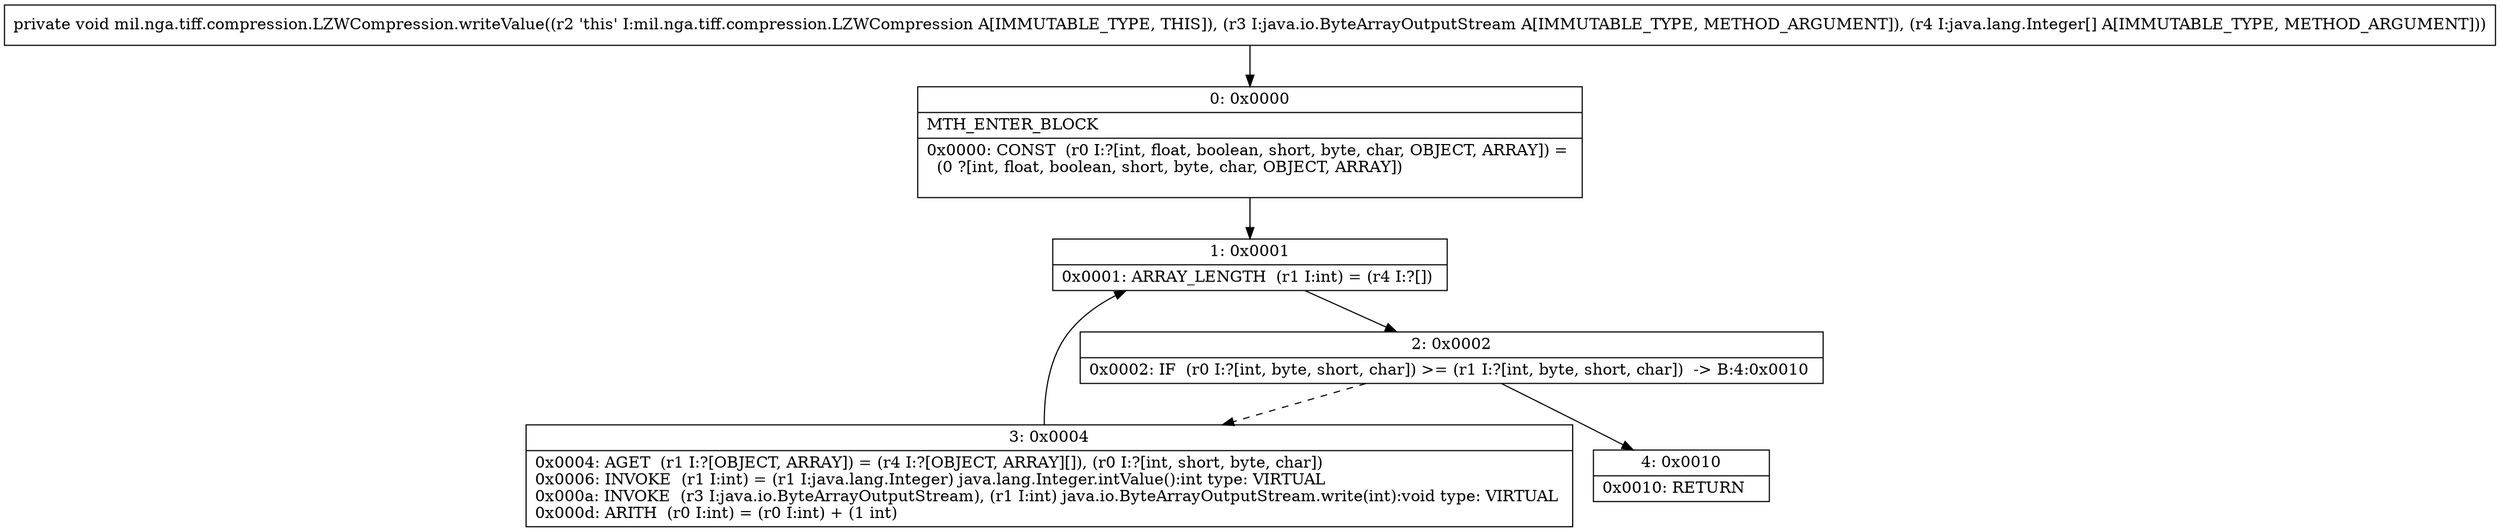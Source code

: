 digraph "CFG formil.nga.tiff.compression.LZWCompression.writeValue(Ljava\/io\/ByteArrayOutputStream;[Ljava\/lang\/Integer;)V" {
Node_0 [shape=record,label="{0\:\ 0x0000|MTH_ENTER_BLOCK\l|0x0000: CONST  (r0 I:?[int, float, boolean, short, byte, char, OBJECT, ARRAY]) = \l  (0 ?[int, float, boolean, short, byte, char, OBJECT, ARRAY])\l \l}"];
Node_1 [shape=record,label="{1\:\ 0x0001|0x0001: ARRAY_LENGTH  (r1 I:int) = (r4 I:?[]) \l}"];
Node_2 [shape=record,label="{2\:\ 0x0002|0x0002: IF  (r0 I:?[int, byte, short, char]) \>= (r1 I:?[int, byte, short, char])  \-\> B:4:0x0010 \l}"];
Node_3 [shape=record,label="{3\:\ 0x0004|0x0004: AGET  (r1 I:?[OBJECT, ARRAY]) = (r4 I:?[OBJECT, ARRAY][]), (r0 I:?[int, short, byte, char]) \l0x0006: INVOKE  (r1 I:int) = (r1 I:java.lang.Integer) java.lang.Integer.intValue():int type: VIRTUAL \l0x000a: INVOKE  (r3 I:java.io.ByteArrayOutputStream), (r1 I:int) java.io.ByteArrayOutputStream.write(int):void type: VIRTUAL \l0x000d: ARITH  (r0 I:int) = (r0 I:int) + (1 int) \l}"];
Node_4 [shape=record,label="{4\:\ 0x0010|0x0010: RETURN   \l}"];
MethodNode[shape=record,label="{private void mil.nga.tiff.compression.LZWCompression.writeValue((r2 'this' I:mil.nga.tiff.compression.LZWCompression A[IMMUTABLE_TYPE, THIS]), (r3 I:java.io.ByteArrayOutputStream A[IMMUTABLE_TYPE, METHOD_ARGUMENT]), (r4 I:java.lang.Integer[] A[IMMUTABLE_TYPE, METHOD_ARGUMENT])) }"];
MethodNode -> Node_0;
Node_0 -> Node_1;
Node_1 -> Node_2;
Node_2 -> Node_3[style=dashed];
Node_2 -> Node_4;
Node_3 -> Node_1;
}

